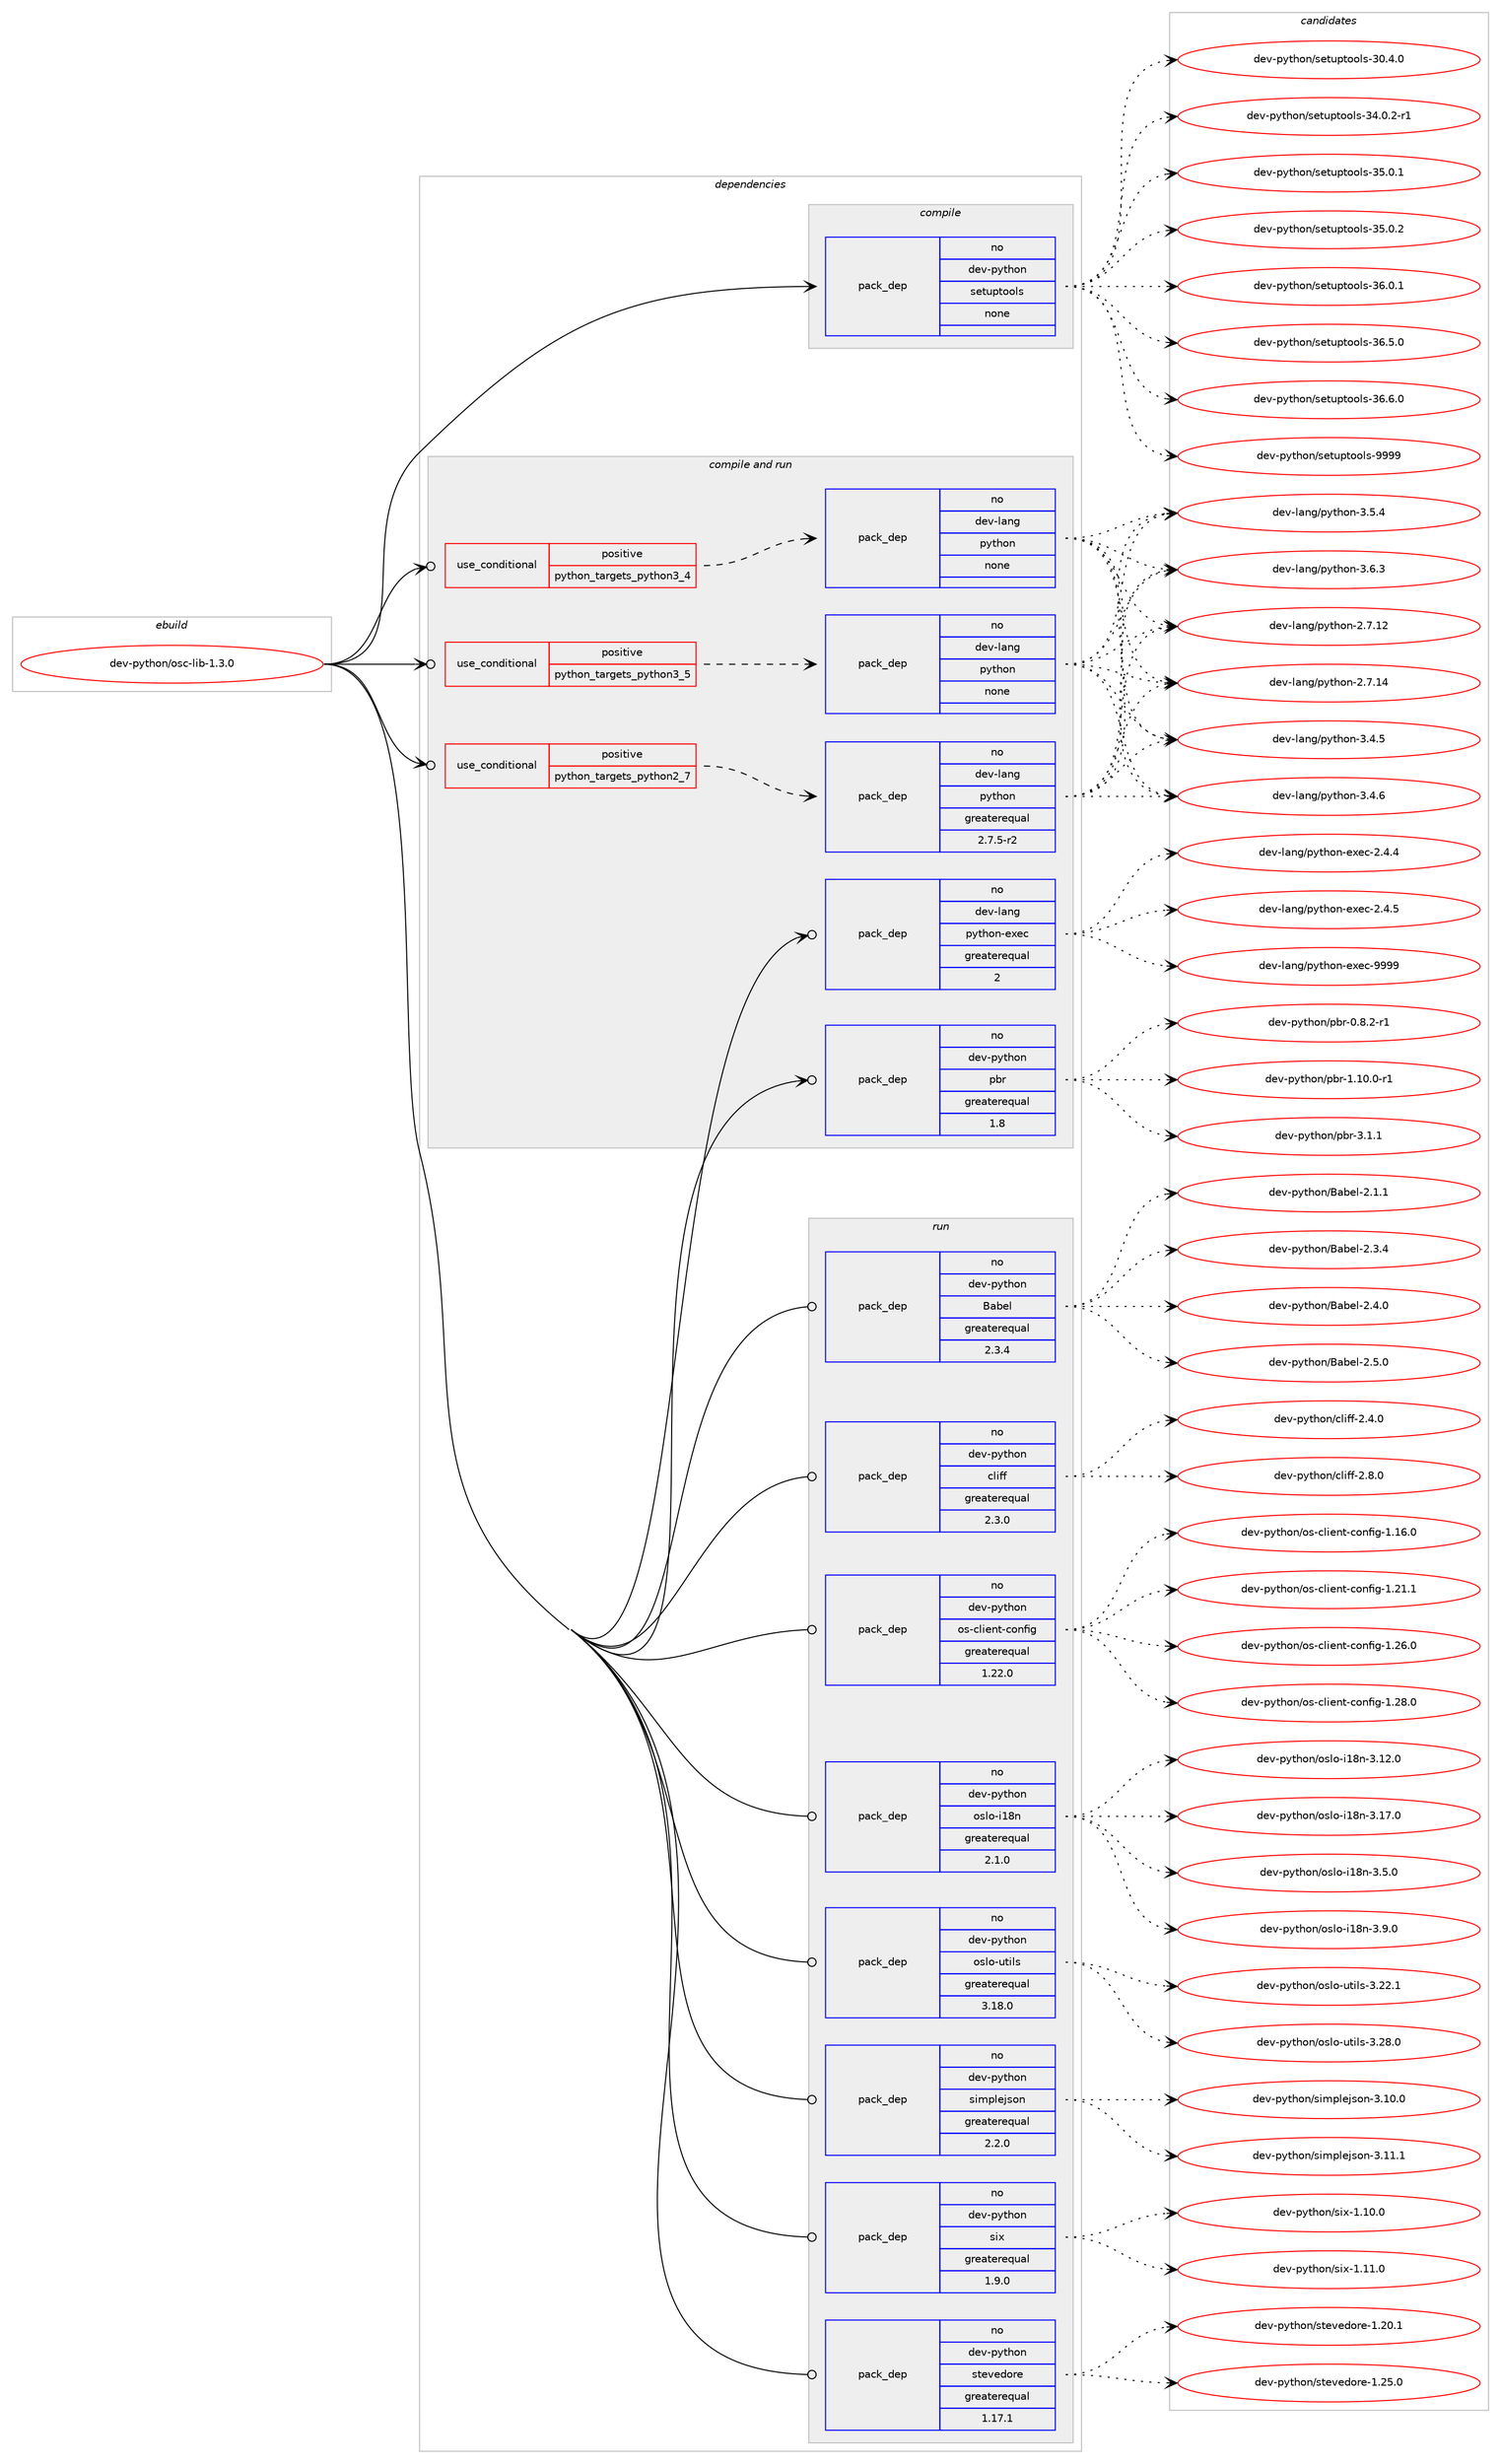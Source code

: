 digraph prolog {

# *************
# Graph options
# *************

newrank=true;
concentrate=true;
compound=true;
graph [rankdir=LR,fontname=Helvetica,fontsize=10,ranksep=1.5];#, ranksep=2.5, nodesep=0.2];
edge  [arrowhead=vee];
node  [fontname=Helvetica,fontsize=10];

# **********
# The ebuild
# **********

subgraph cluster_leftcol {
color=gray;
rank=same;
label=<<i>ebuild</i>>;
id [label="dev-python/osc-lib-1.3.0", color=red, width=4, href="../dev-python/osc-lib-1.3.0.svg"];
}

# ****************
# The dependencies
# ****************

subgraph cluster_midcol {
color=gray;
label=<<i>dependencies</i>>;
subgraph cluster_compile {
fillcolor="#eeeeee";
style=filled;
label=<<i>compile</i>>;
subgraph pack129484 {
dependency169927 [label=<<TABLE BORDER="0" CELLBORDER="1" CELLSPACING="0" CELLPADDING="4" WIDTH="220"><TR><TD ROWSPAN="6" CELLPADDING="30">pack_dep</TD></TR><TR><TD WIDTH="110">no</TD></TR><TR><TD>dev-python</TD></TR><TR><TD>setuptools</TD></TR><TR><TD>none</TD></TR><TR><TD></TD></TR></TABLE>>, shape=none, color=blue];
}
id:e -> dependency169927:w [weight=20,style="solid",arrowhead="vee"];
}
subgraph cluster_compileandrun {
fillcolor="#eeeeee";
style=filled;
label=<<i>compile and run</i>>;
subgraph cond36583 {
dependency169928 [label=<<TABLE BORDER="0" CELLBORDER="1" CELLSPACING="0" CELLPADDING="4"><TR><TD ROWSPAN="3" CELLPADDING="10">use_conditional</TD></TR><TR><TD>positive</TD></TR><TR><TD>python_targets_python2_7</TD></TR></TABLE>>, shape=none, color=red];
subgraph pack129485 {
dependency169929 [label=<<TABLE BORDER="0" CELLBORDER="1" CELLSPACING="0" CELLPADDING="4" WIDTH="220"><TR><TD ROWSPAN="6" CELLPADDING="30">pack_dep</TD></TR><TR><TD WIDTH="110">no</TD></TR><TR><TD>dev-lang</TD></TR><TR><TD>python</TD></TR><TR><TD>greaterequal</TD></TR><TR><TD>2.7.5-r2</TD></TR></TABLE>>, shape=none, color=blue];
}
dependency169928:e -> dependency169929:w [weight=20,style="dashed",arrowhead="vee"];
}
id:e -> dependency169928:w [weight=20,style="solid",arrowhead="odotvee"];
subgraph cond36584 {
dependency169930 [label=<<TABLE BORDER="0" CELLBORDER="1" CELLSPACING="0" CELLPADDING="4"><TR><TD ROWSPAN="3" CELLPADDING="10">use_conditional</TD></TR><TR><TD>positive</TD></TR><TR><TD>python_targets_python3_4</TD></TR></TABLE>>, shape=none, color=red];
subgraph pack129486 {
dependency169931 [label=<<TABLE BORDER="0" CELLBORDER="1" CELLSPACING="0" CELLPADDING="4" WIDTH="220"><TR><TD ROWSPAN="6" CELLPADDING="30">pack_dep</TD></TR><TR><TD WIDTH="110">no</TD></TR><TR><TD>dev-lang</TD></TR><TR><TD>python</TD></TR><TR><TD>none</TD></TR><TR><TD></TD></TR></TABLE>>, shape=none, color=blue];
}
dependency169930:e -> dependency169931:w [weight=20,style="dashed",arrowhead="vee"];
}
id:e -> dependency169930:w [weight=20,style="solid",arrowhead="odotvee"];
subgraph cond36585 {
dependency169932 [label=<<TABLE BORDER="0" CELLBORDER="1" CELLSPACING="0" CELLPADDING="4"><TR><TD ROWSPAN="3" CELLPADDING="10">use_conditional</TD></TR><TR><TD>positive</TD></TR><TR><TD>python_targets_python3_5</TD></TR></TABLE>>, shape=none, color=red];
subgraph pack129487 {
dependency169933 [label=<<TABLE BORDER="0" CELLBORDER="1" CELLSPACING="0" CELLPADDING="4" WIDTH="220"><TR><TD ROWSPAN="6" CELLPADDING="30">pack_dep</TD></TR><TR><TD WIDTH="110">no</TD></TR><TR><TD>dev-lang</TD></TR><TR><TD>python</TD></TR><TR><TD>none</TD></TR><TR><TD></TD></TR></TABLE>>, shape=none, color=blue];
}
dependency169932:e -> dependency169933:w [weight=20,style="dashed",arrowhead="vee"];
}
id:e -> dependency169932:w [weight=20,style="solid",arrowhead="odotvee"];
subgraph pack129488 {
dependency169934 [label=<<TABLE BORDER="0" CELLBORDER="1" CELLSPACING="0" CELLPADDING="4" WIDTH="220"><TR><TD ROWSPAN="6" CELLPADDING="30">pack_dep</TD></TR><TR><TD WIDTH="110">no</TD></TR><TR><TD>dev-lang</TD></TR><TR><TD>python-exec</TD></TR><TR><TD>greaterequal</TD></TR><TR><TD>2</TD></TR></TABLE>>, shape=none, color=blue];
}
id:e -> dependency169934:w [weight=20,style="solid",arrowhead="odotvee"];
subgraph pack129489 {
dependency169935 [label=<<TABLE BORDER="0" CELLBORDER="1" CELLSPACING="0" CELLPADDING="4" WIDTH="220"><TR><TD ROWSPAN="6" CELLPADDING="30">pack_dep</TD></TR><TR><TD WIDTH="110">no</TD></TR><TR><TD>dev-python</TD></TR><TR><TD>pbr</TD></TR><TR><TD>greaterequal</TD></TR><TR><TD>1.8</TD></TR></TABLE>>, shape=none, color=blue];
}
id:e -> dependency169935:w [weight=20,style="solid",arrowhead="odotvee"];
}
subgraph cluster_run {
fillcolor="#eeeeee";
style=filled;
label=<<i>run</i>>;
subgraph pack129490 {
dependency169936 [label=<<TABLE BORDER="0" CELLBORDER="1" CELLSPACING="0" CELLPADDING="4" WIDTH="220"><TR><TD ROWSPAN="6" CELLPADDING="30">pack_dep</TD></TR><TR><TD WIDTH="110">no</TD></TR><TR><TD>dev-python</TD></TR><TR><TD>Babel</TD></TR><TR><TD>greaterequal</TD></TR><TR><TD>2.3.4</TD></TR></TABLE>>, shape=none, color=blue];
}
id:e -> dependency169936:w [weight=20,style="solid",arrowhead="odot"];
subgraph pack129491 {
dependency169937 [label=<<TABLE BORDER="0" CELLBORDER="1" CELLSPACING="0" CELLPADDING="4" WIDTH="220"><TR><TD ROWSPAN="6" CELLPADDING="30">pack_dep</TD></TR><TR><TD WIDTH="110">no</TD></TR><TR><TD>dev-python</TD></TR><TR><TD>cliff</TD></TR><TR><TD>greaterequal</TD></TR><TR><TD>2.3.0</TD></TR></TABLE>>, shape=none, color=blue];
}
id:e -> dependency169937:w [weight=20,style="solid",arrowhead="odot"];
subgraph pack129492 {
dependency169938 [label=<<TABLE BORDER="0" CELLBORDER="1" CELLSPACING="0" CELLPADDING="4" WIDTH="220"><TR><TD ROWSPAN="6" CELLPADDING="30">pack_dep</TD></TR><TR><TD WIDTH="110">no</TD></TR><TR><TD>dev-python</TD></TR><TR><TD>os-client-config</TD></TR><TR><TD>greaterequal</TD></TR><TR><TD>1.22.0</TD></TR></TABLE>>, shape=none, color=blue];
}
id:e -> dependency169938:w [weight=20,style="solid",arrowhead="odot"];
subgraph pack129493 {
dependency169939 [label=<<TABLE BORDER="0" CELLBORDER="1" CELLSPACING="0" CELLPADDING="4" WIDTH="220"><TR><TD ROWSPAN="6" CELLPADDING="30">pack_dep</TD></TR><TR><TD WIDTH="110">no</TD></TR><TR><TD>dev-python</TD></TR><TR><TD>oslo-i18n</TD></TR><TR><TD>greaterequal</TD></TR><TR><TD>2.1.0</TD></TR></TABLE>>, shape=none, color=blue];
}
id:e -> dependency169939:w [weight=20,style="solid",arrowhead="odot"];
subgraph pack129494 {
dependency169940 [label=<<TABLE BORDER="0" CELLBORDER="1" CELLSPACING="0" CELLPADDING="4" WIDTH="220"><TR><TD ROWSPAN="6" CELLPADDING="30">pack_dep</TD></TR><TR><TD WIDTH="110">no</TD></TR><TR><TD>dev-python</TD></TR><TR><TD>oslo-utils</TD></TR><TR><TD>greaterequal</TD></TR><TR><TD>3.18.0</TD></TR></TABLE>>, shape=none, color=blue];
}
id:e -> dependency169940:w [weight=20,style="solid",arrowhead="odot"];
subgraph pack129495 {
dependency169941 [label=<<TABLE BORDER="0" CELLBORDER="1" CELLSPACING="0" CELLPADDING="4" WIDTH="220"><TR><TD ROWSPAN="6" CELLPADDING="30">pack_dep</TD></TR><TR><TD WIDTH="110">no</TD></TR><TR><TD>dev-python</TD></TR><TR><TD>simplejson</TD></TR><TR><TD>greaterequal</TD></TR><TR><TD>2.2.0</TD></TR></TABLE>>, shape=none, color=blue];
}
id:e -> dependency169941:w [weight=20,style="solid",arrowhead="odot"];
subgraph pack129496 {
dependency169942 [label=<<TABLE BORDER="0" CELLBORDER="1" CELLSPACING="0" CELLPADDING="4" WIDTH="220"><TR><TD ROWSPAN="6" CELLPADDING="30">pack_dep</TD></TR><TR><TD WIDTH="110">no</TD></TR><TR><TD>dev-python</TD></TR><TR><TD>six</TD></TR><TR><TD>greaterequal</TD></TR><TR><TD>1.9.0</TD></TR></TABLE>>, shape=none, color=blue];
}
id:e -> dependency169942:w [weight=20,style="solid",arrowhead="odot"];
subgraph pack129497 {
dependency169943 [label=<<TABLE BORDER="0" CELLBORDER="1" CELLSPACING="0" CELLPADDING="4" WIDTH="220"><TR><TD ROWSPAN="6" CELLPADDING="30">pack_dep</TD></TR><TR><TD WIDTH="110">no</TD></TR><TR><TD>dev-python</TD></TR><TR><TD>stevedore</TD></TR><TR><TD>greaterequal</TD></TR><TR><TD>1.17.1</TD></TR></TABLE>>, shape=none, color=blue];
}
id:e -> dependency169943:w [weight=20,style="solid",arrowhead="odot"];
}
}

# **************
# The candidates
# **************

subgraph cluster_choices {
rank=same;
color=gray;
label=<<i>candidates</i>>;

subgraph choice129484 {
color=black;
nodesep=1;
choice100101118451121211161041111104711510111611711211611111110811545514846524648 [label="dev-python/setuptools-30.4.0", color=red, width=4,href="../dev-python/setuptools-30.4.0.svg"];
choice1001011184511212111610411111047115101116117112116111111108115455152464846504511449 [label="dev-python/setuptools-34.0.2-r1", color=red, width=4,href="../dev-python/setuptools-34.0.2-r1.svg"];
choice100101118451121211161041111104711510111611711211611111110811545515346484649 [label="dev-python/setuptools-35.0.1", color=red, width=4,href="../dev-python/setuptools-35.0.1.svg"];
choice100101118451121211161041111104711510111611711211611111110811545515346484650 [label="dev-python/setuptools-35.0.2", color=red, width=4,href="../dev-python/setuptools-35.0.2.svg"];
choice100101118451121211161041111104711510111611711211611111110811545515446484649 [label="dev-python/setuptools-36.0.1", color=red, width=4,href="../dev-python/setuptools-36.0.1.svg"];
choice100101118451121211161041111104711510111611711211611111110811545515446534648 [label="dev-python/setuptools-36.5.0", color=red, width=4,href="../dev-python/setuptools-36.5.0.svg"];
choice100101118451121211161041111104711510111611711211611111110811545515446544648 [label="dev-python/setuptools-36.6.0", color=red, width=4,href="../dev-python/setuptools-36.6.0.svg"];
choice10010111845112121116104111110471151011161171121161111111081154557575757 [label="dev-python/setuptools-9999", color=red, width=4,href="../dev-python/setuptools-9999.svg"];
dependency169927:e -> choice100101118451121211161041111104711510111611711211611111110811545514846524648:w [style=dotted,weight="100"];
dependency169927:e -> choice1001011184511212111610411111047115101116117112116111111108115455152464846504511449:w [style=dotted,weight="100"];
dependency169927:e -> choice100101118451121211161041111104711510111611711211611111110811545515346484649:w [style=dotted,weight="100"];
dependency169927:e -> choice100101118451121211161041111104711510111611711211611111110811545515346484650:w [style=dotted,weight="100"];
dependency169927:e -> choice100101118451121211161041111104711510111611711211611111110811545515446484649:w [style=dotted,weight="100"];
dependency169927:e -> choice100101118451121211161041111104711510111611711211611111110811545515446534648:w [style=dotted,weight="100"];
dependency169927:e -> choice100101118451121211161041111104711510111611711211611111110811545515446544648:w [style=dotted,weight="100"];
dependency169927:e -> choice10010111845112121116104111110471151011161171121161111111081154557575757:w [style=dotted,weight="100"];
}
subgraph choice129485 {
color=black;
nodesep=1;
choice10010111845108971101034711212111610411111045504655464950 [label="dev-lang/python-2.7.12", color=red, width=4,href="../dev-lang/python-2.7.12.svg"];
choice10010111845108971101034711212111610411111045504655464952 [label="dev-lang/python-2.7.14", color=red, width=4,href="../dev-lang/python-2.7.14.svg"];
choice100101118451089711010347112121116104111110455146524653 [label="dev-lang/python-3.4.5", color=red, width=4,href="../dev-lang/python-3.4.5.svg"];
choice100101118451089711010347112121116104111110455146524654 [label="dev-lang/python-3.4.6", color=red, width=4,href="../dev-lang/python-3.4.6.svg"];
choice100101118451089711010347112121116104111110455146534652 [label="dev-lang/python-3.5.4", color=red, width=4,href="../dev-lang/python-3.5.4.svg"];
choice100101118451089711010347112121116104111110455146544651 [label="dev-lang/python-3.6.3", color=red, width=4,href="../dev-lang/python-3.6.3.svg"];
dependency169929:e -> choice10010111845108971101034711212111610411111045504655464950:w [style=dotted,weight="100"];
dependency169929:e -> choice10010111845108971101034711212111610411111045504655464952:w [style=dotted,weight="100"];
dependency169929:e -> choice100101118451089711010347112121116104111110455146524653:w [style=dotted,weight="100"];
dependency169929:e -> choice100101118451089711010347112121116104111110455146524654:w [style=dotted,weight="100"];
dependency169929:e -> choice100101118451089711010347112121116104111110455146534652:w [style=dotted,weight="100"];
dependency169929:e -> choice100101118451089711010347112121116104111110455146544651:w [style=dotted,weight="100"];
}
subgraph choice129486 {
color=black;
nodesep=1;
choice10010111845108971101034711212111610411111045504655464950 [label="dev-lang/python-2.7.12", color=red, width=4,href="../dev-lang/python-2.7.12.svg"];
choice10010111845108971101034711212111610411111045504655464952 [label="dev-lang/python-2.7.14", color=red, width=4,href="../dev-lang/python-2.7.14.svg"];
choice100101118451089711010347112121116104111110455146524653 [label="dev-lang/python-3.4.5", color=red, width=4,href="../dev-lang/python-3.4.5.svg"];
choice100101118451089711010347112121116104111110455146524654 [label="dev-lang/python-3.4.6", color=red, width=4,href="../dev-lang/python-3.4.6.svg"];
choice100101118451089711010347112121116104111110455146534652 [label="dev-lang/python-3.5.4", color=red, width=4,href="../dev-lang/python-3.5.4.svg"];
choice100101118451089711010347112121116104111110455146544651 [label="dev-lang/python-3.6.3", color=red, width=4,href="../dev-lang/python-3.6.3.svg"];
dependency169931:e -> choice10010111845108971101034711212111610411111045504655464950:w [style=dotted,weight="100"];
dependency169931:e -> choice10010111845108971101034711212111610411111045504655464952:w [style=dotted,weight="100"];
dependency169931:e -> choice100101118451089711010347112121116104111110455146524653:w [style=dotted,weight="100"];
dependency169931:e -> choice100101118451089711010347112121116104111110455146524654:w [style=dotted,weight="100"];
dependency169931:e -> choice100101118451089711010347112121116104111110455146534652:w [style=dotted,weight="100"];
dependency169931:e -> choice100101118451089711010347112121116104111110455146544651:w [style=dotted,weight="100"];
}
subgraph choice129487 {
color=black;
nodesep=1;
choice10010111845108971101034711212111610411111045504655464950 [label="dev-lang/python-2.7.12", color=red, width=4,href="../dev-lang/python-2.7.12.svg"];
choice10010111845108971101034711212111610411111045504655464952 [label="dev-lang/python-2.7.14", color=red, width=4,href="../dev-lang/python-2.7.14.svg"];
choice100101118451089711010347112121116104111110455146524653 [label="dev-lang/python-3.4.5", color=red, width=4,href="../dev-lang/python-3.4.5.svg"];
choice100101118451089711010347112121116104111110455146524654 [label="dev-lang/python-3.4.6", color=red, width=4,href="../dev-lang/python-3.4.6.svg"];
choice100101118451089711010347112121116104111110455146534652 [label="dev-lang/python-3.5.4", color=red, width=4,href="../dev-lang/python-3.5.4.svg"];
choice100101118451089711010347112121116104111110455146544651 [label="dev-lang/python-3.6.3", color=red, width=4,href="../dev-lang/python-3.6.3.svg"];
dependency169933:e -> choice10010111845108971101034711212111610411111045504655464950:w [style=dotted,weight="100"];
dependency169933:e -> choice10010111845108971101034711212111610411111045504655464952:w [style=dotted,weight="100"];
dependency169933:e -> choice100101118451089711010347112121116104111110455146524653:w [style=dotted,weight="100"];
dependency169933:e -> choice100101118451089711010347112121116104111110455146524654:w [style=dotted,weight="100"];
dependency169933:e -> choice100101118451089711010347112121116104111110455146534652:w [style=dotted,weight="100"];
dependency169933:e -> choice100101118451089711010347112121116104111110455146544651:w [style=dotted,weight="100"];
}
subgraph choice129488 {
color=black;
nodesep=1;
choice1001011184510897110103471121211161041111104510112010199455046524652 [label="dev-lang/python-exec-2.4.4", color=red, width=4,href="../dev-lang/python-exec-2.4.4.svg"];
choice1001011184510897110103471121211161041111104510112010199455046524653 [label="dev-lang/python-exec-2.4.5", color=red, width=4,href="../dev-lang/python-exec-2.4.5.svg"];
choice10010111845108971101034711212111610411111045101120101994557575757 [label="dev-lang/python-exec-9999", color=red, width=4,href="../dev-lang/python-exec-9999.svg"];
dependency169934:e -> choice1001011184510897110103471121211161041111104510112010199455046524652:w [style=dotted,weight="100"];
dependency169934:e -> choice1001011184510897110103471121211161041111104510112010199455046524653:w [style=dotted,weight="100"];
dependency169934:e -> choice10010111845108971101034711212111610411111045101120101994557575757:w [style=dotted,weight="100"];
}
subgraph choice129489 {
color=black;
nodesep=1;
choice1001011184511212111610411111047112981144548465646504511449 [label="dev-python/pbr-0.8.2-r1", color=red, width=4,href="../dev-python/pbr-0.8.2-r1.svg"];
choice100101118451121211161041111104711298114454946494846484511449 [label="dev-python/pbr-1.10.0-r1", color=red, width=4,href="../dev-python/pbr-1.10.0-r1.svg"];
choice100101118451121211161041111104711298114455146494649 [label="dev-python/pbr-3.1.1", color=red, width=4,href="../dev-python/pbr-3.1.1.svg"];
dependency169935:e -> choice1001011184511212111610411111047112981144548465646504511449:w [style=dotted,weight="100"];
dependency169935:e -> choice100101118451121211161041111104711298114454946494846484511449:w [style=dotted,weight="100"];
dependency169935:e -> choice100101118451121211161041111104711298114455146494649:w [style=dotted,weight="100"];
}
subgraph choice129490 {
color=black;
nodesep=1;
choice1001011184511212111610411111047669798101108455046494649 [label="dev-python/Babel-2.1.1", color=red, width=4,href="../dev-python/Babel-2.1.1.svg"];
choice1001011184511212111610411111047669798101108455046514652 [label="dev-python/Babel-2.3.4", color=red, width=4,href="../dev-python/Babel-2.3.4.svg"];
choice1001011184511212111610411111047669798101108455046524648 [label="dev-python/Babel-2.4.0", color=red, width=4,href="../dev-python/Babel-2.4.0.svg"];
choice1001011184511212111610411111047669798101108455046534648 [label="dev-python/Babel-2.5.0", color=red, width=4,href="../dev-python/Babel-2.5.0.svg"];
dependency169936:e -> choice1001011184511212111610411111047669798101108455046494649:w [style=dotted,weight="100"];
dependency169936:e -> choice1001011184511212111610411111047669798101108455046514652:w [style=dotted,weight="100"];
dependency169936:e -> choice1001011184511212111610411111047669798101108455046524648:w [style=dotted,weight="100"];
dependency169936:e -> choice1001011184511212111610411111047669798101108455046534648:w [style=dotted,weight="100"];
}
subgraph choice129491 {
color=black;
nodesep=1;
choice100101118451121211161041111104799108105102102455046524648 [label="dev-python/cliff-2.4.0", color=red, width=4,href="../dev-python/cliff-2.4.0.svg"];
choice100101118451121211161041111104799108105102102455046564648 [label="dev-python/cliff-2.8.0", color=red, width=4,href="../dev-python/cliff-2.8.0.svg"];
dependency169937:e -> choice100101118451121211161041111104799108105102102455046524648:w [style=dotted,weight="100"];
dependency169937:e -> choice100101118451121211161041111104799108105102102455046564648:w [style=dotted,weight="100"];
}
subgraph choice129492 {
color=black;
nodesep=1;
choice10010111845112121116104111110471111154599108105101110116459911111010210510345494649544648 [label="dev-python/os-client-config-1.16.0", color=red, width=4,href="../dev-python/os-client-config-1.16.0.svg"];
choice10010111845112121116104111110471111154599108105101110116459911111010210510345494650494649 [label="dev-python/os-client-config-1.21.1", color=red, width=4,href="../dev-python/os-client-config-1.21.1.svg"];
choice10010111845112121116104111110471111154599108105101110116459911111010210510345494650544648 [label="dev-python/os-client-config-1.26.0", color=red, width=4,href="../dev-python/os-client-config-1.26.0.svg"];
choice10010111845112121116104111110471111154599108105101110116459911111010210510345494650564648 [label="dev-python/os-client-config-1.28.0", color=red, width=4,href="../dev-python/os-client-config-1.28.0.svg"];
dependency169938:e -> choice10010111845112121116104111110471111154599108105101110116459911111010210510345494649544648:w [style=dotted,weight="100"];
dependency169938:e -> choice10010111845112121116104111110471111154599108105101110116459911111010210510345494650494649:w [style=dotted,weight="100"];
dependency169938:e -> choice10010111845112121116104111110471111154599108105101110116459911111010210510345494650544648:w [style=dotted,weight="100"];
dependency169938:e -> choice10010111845112121116104111110471111154599108105101110116459911111010210510345494650564648:w [style=dotted,weight="100"];
}
subgraph choice129493 {
color=black;
nodesep=1;
choice100101118451121211161041111104711111510811145105495611045514649504648 [label="dev-python/oslo-i18n-3.12.0", color=red, width=4,href="../dev-python/oslo-i18n-3.12.0.svg"];
choice100101118451121211161041111104711111510811145105495611045514649554648 [label="dev-python/oslo-i18n-3.17.0", color=red, width=4,href="../dev-python/oslo-i18n-3.17.0.svg"];
choice1001011184511212111610411111047111115108111451054956110455146534648 [label="dev-python/oslo-i18n-3.5.0", color=red, width=4,href="../dev-python/oslo-i18n-3.5.0.svg"];
choice1001011184511212111610411111047111115108111451054956110455146574648 [label="dev-python/oslo-i18n-3.9.0", color=red, width=4,href="../dev-python/oslo-i18n-3.9.0.svg"];
dependency169939:e -> choice100101118451121211161041111104711111510811145105495611045514649504648:w [style=dotted,weight="100"];
dependency169939:e -> choice100101118451121211161041111104711111510811145105495611045514649554648:w [style=dotted,weight="100"];
dependency169939:e -> choice1001011184511212111610411111047111115108111451054956110455146534648:w [style=dotted,weight="100"];
dependency169939:e -> choice1001011184511212111610411111047111115108111451054956110455146574648:w [style=dotted,weight="100"];
}
subgraph choice129494 {
color=black;
nodesep=1;
choice10010111845112121116104111110471111151081114511711610510811545514650504649 [label="dev-python/oslo-utils-3.22.1", color=red, width=4,href="../dev-python/oslo-utils-3.22.1.svg"];
choice10010111845112121116104111110471111151081114511711610510811545514650564648 [label="dev-python/oslo-utils-3.28.0", color=red, width=4,href="../dev-python/oslo-utils-3.28.0.svg"];
dependency169940:e -> choice10010111845112121116104111110471111151081114511711610510811545514650504649:w [style=dotted,weight="100"];
dependency169940:e -> choice10010111845112121116104111110471111151081114511711610510811545514650564648:w [style=dotted,weight="100"];
}
subgraph choice129495 {
color=black;
nodesep=1;
choice100101118451121211161041111104711510510911210810110611511111045514649484648 [label="dev-python/simplejson-3.10.0", color=red, width=4,href="../dev-python/simplejson-3.10.0.svg"];
choice100101118451121211161041111104711510510911210810110611511111045514649494649 [label="dev-python/simplejson-3.11.1", color=red, width=4,href="../dev-python/simplejson-3.11.1.svg"];
dependency169941:e -> choice100101118451121211161041111104711510510911210810110611511111045514649484648:w [style=dotted,weight="100"];
dependency169941:e -> choice100101118451121211161041111104711510510911210810110611511111045514649494649:w [style=dotted,weight="100"];
}
subgraph choice129496 {
color=black;
nodesep=1;
choice100101118451121211161041111104711510512045494649484648 [label="dev-python/six-1.10.0", color=red, width=4,href="../dev-python/six-1.10.0.svg"];
choice100101118451121211161041111104711510512045494649494648 [label="dev-python/six-1.11.0", color=red, width=4,href="../dev-python/six-1.11.0.svg"];
dependency169942:e -> choice100101118451121211161041111104711510512045494649484648:w [style=dotted,weight="100"];
dependency169942:e -> choice100101118451121211161041111104711510512045494649494648:w [style=dotted,weight="100"];
}
subgraph choice129497 {
color=black;
nodesep=1;
choice100101118451121211161041111104711511610111810110011111410145494650484649 [label="dev-python/stevedore-1.20.1", color=red, width=4,href="../dev-python/stevedore-1.20.1.svg"];
choice100101118451121211161041111104711511610111810110011111410145494650534648 [label="dev-python/stevedore-1.25.0", color=red, width=4,href="../dev-python/stevedore-1.25.0.svg"];
dependency169943:e -> choice100101118451121211161041111104711511610111810110011111410145494650484649:w [style=dotted,weight="100"];
dependency169943:e -> choice100101118451121211161041111104711511610111810110011111410145494650534648:w [style=dotted,weight="100"];
}
}

}
